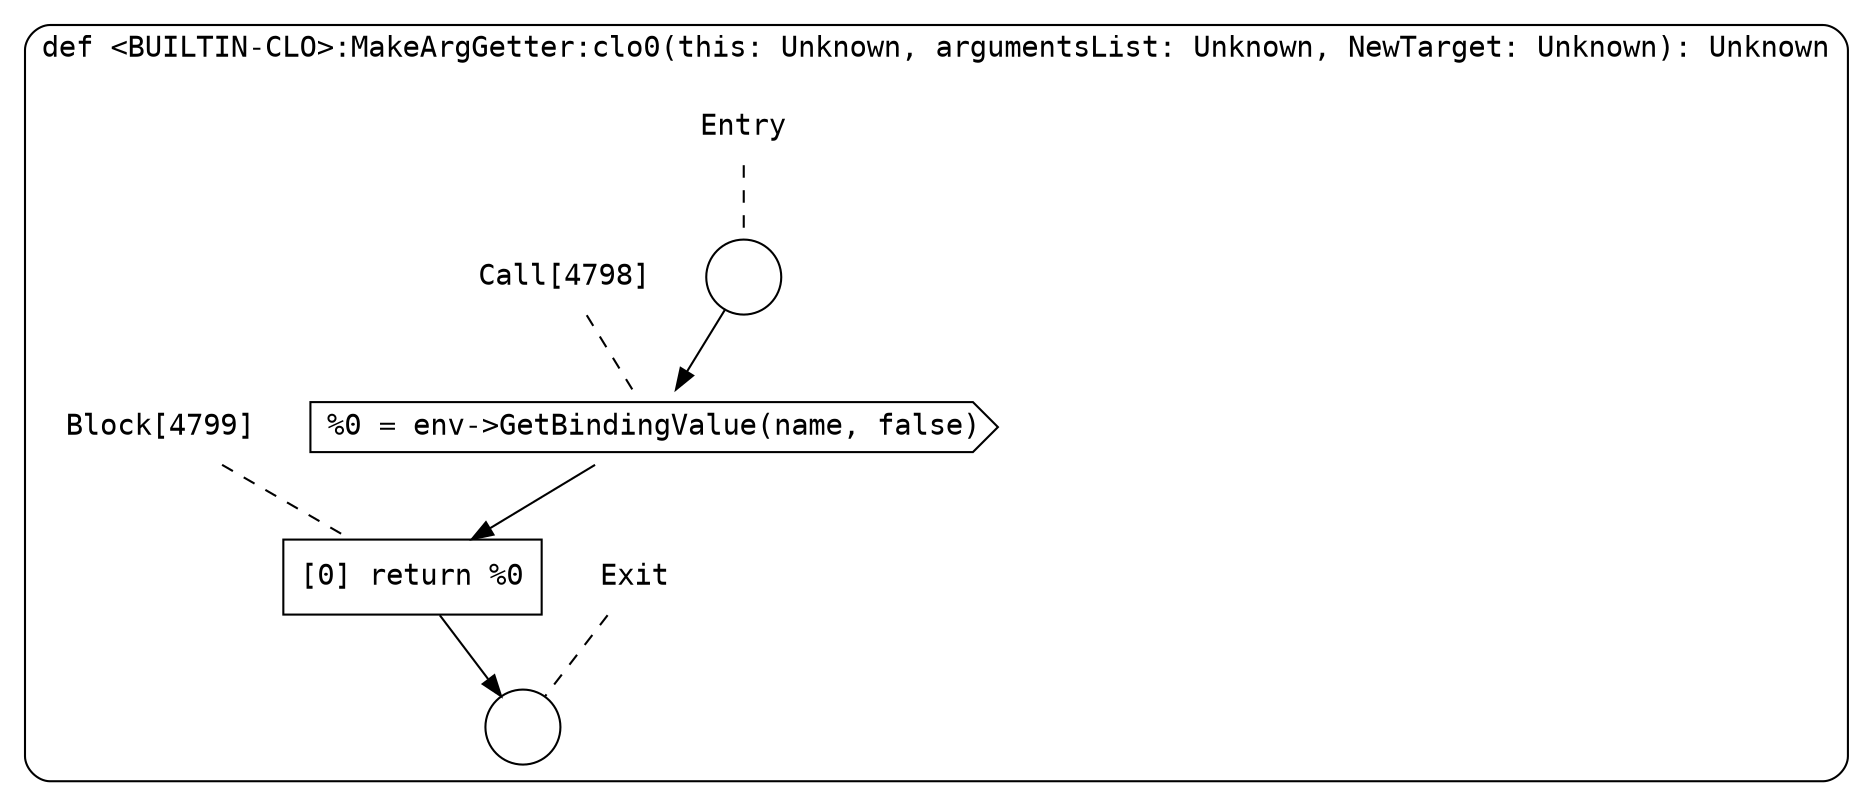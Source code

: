 digraph {
  graph [fontname = "Consolas"]
  node [fontname = "Consolas"]
  edge [fontname = "Consolas"]
  subgraph cluster1121 {
    label = "def <BUILTIN-CLO>:MakeArgGetter:clo0(this: Unknown, argumentsList: Unknown, NewTarget: Unknown): Unknown"
    style = rounded
    cluster1121_entry_name [shape=none, label=<<font color="black">Entry</font>>]
    cluster1121_entry_name -> cluster1121_entry [arrowhead=none, color="black", style=dashed]
    cluster1121_entry [shape=circle label=" " color="black" fillcolor="white" style=filled]
    cluster1121_entry -> node4798 [color="black"]
    cluster1121_exit_name [shape=none, label=<<font color="black">Exit</font>>]
    cluster1121_exit_name -> cluster1121_exit [arrowhead=none, color="black", style=dashed]
    cluster1121_exit [shape=circle label=" " color="black" fillcolor="white" style=filled]
    node4798_name [shape=none, label=<<font color="black">Call[4798]</font>>]
    node4798_name -> node4798 [arrowhead=none, color="black", style=dashed]
    node4798 [shape=cds, label=<<font color="black">%0 = env-&gt;GetBindingValue(name, false)</font>> color="black" fillcolor="white", style=filled]
    node4798 -> node4799 [color="black"]
    node4799_name [shape=none, label=<<font color="black">Block[4799]</font>>]
    node4799_name -> node4799 [arrowhead=none, color="black", style=dashed]
    node4799 [shape=box, label=<<font color="black">[0] return %0<BR ALIGN="LEFT"/></font>> color="black" fillcolor="white", style=filled]
    node4799 -> cluster1121_exit [color="black"]
  }
}
